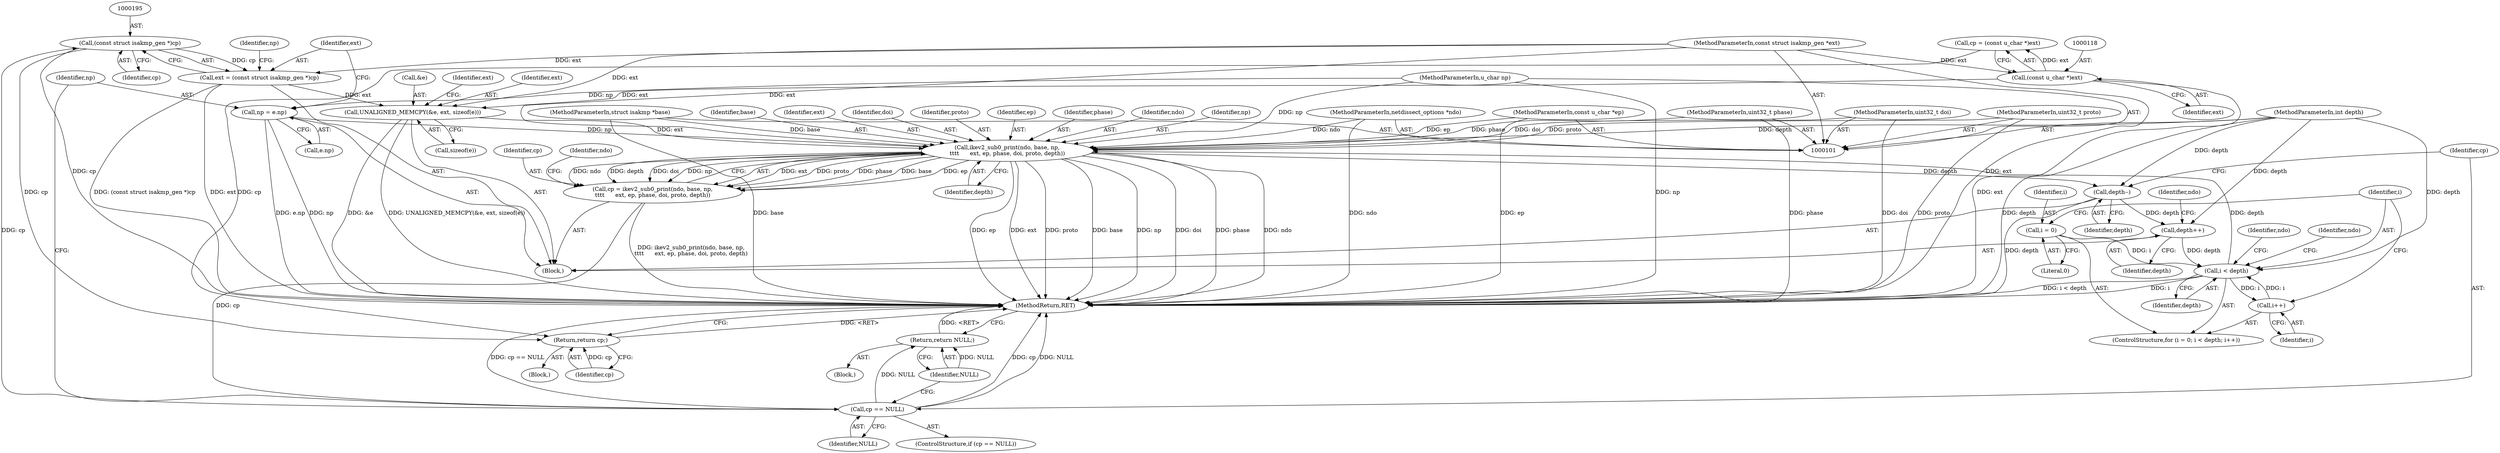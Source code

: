 digraph "0_tcpdump_8dca25d26c7ca2caf6138267f6f17111212c156e_12@pointer" {
"1000194" [label="(Call,(const struct isakmp_gen *)cp)"];
"1000181" [label="(Call,cp == NULL)"];
"1000162" [label="(Call,cp = ikev2_sub0_print(ndo, base, np,\n\t\t\t\t      ext, ep, phase, doi, proto, depth))"];
"1000164" [label="(Call,ikev2_sub0_print(ndo, base, np,\n\t\t\t\t      ext, ep, phase, doi, proto, depth))"];
"1000102" [label="(MethodParameterIn,netdissect_options *ndo)"];
"1000103" [label="(MethodParameterIn,struct isakmp *base)"];
"1000187" [label="(Call,np = e.np)"];
"1000104" [label="(MethodParameterIn,u_char np)"];
"1000126" [label="(Call,UNALIGNED_MEMCPY(&e, ext, sizeof(e)))"];
"1000192" [label="(Call,ext = (const struct isakmp_gen *)cp)"];
"1000194" [label="(Call,(const struct isakmp_gen *)cp)"];
"1000105" [label="(MethodParameterIn,const struct isakmp_gen *ext)"];
"1000117" [label="(Call,(const u_char *)ext)"];
"1000106" [label="(MethodParameterIn,const u_char *ep)"];
"1000107" [label="(MethodParameterIn,uint32_t phase)"];
"1000108" [label="(MethodParameterIn,uint32_t doi)"];
"1000109" [label="(MethodParameterIn,uint32_t proto)"];
"1000149" [label="(Call,i < depth)"];
"1000152" [label="(Call,i++)"];
"1000146" [label="(Call,i = 0)"];
"1000139" [label="(Call,depth++)"];
"1000178" [label="(Call,depth--)"];
"1000110" [label="(MethodParameterIn,int depth)"];
"1000185" [label="(Return,return NULL;)"];
"1000197" [label="(Return,return cp;)"];
"1000188" [label="(Identifier,np)"];
"1000187" [label="(Call,np = e.np)"];
"1000145" [label="(ControlStructure,for (i = 0; i < depth; i++))"];
"1000149" [label="(Call,i < depth)"];
"1000166" [label="(Identifier,base)"];
"1000117" [label="(Call,(const u_char *)ext)"];
"1000146" [label="(Call,i = 0)"];
"1000121" [label="(Identifier,np)"];
"1000162" [label="(Call,cp = ikev2_sub0_print(ndo, base, np,\n\t\t\t\t      ext, ep, phase, doi, proto, depth))"];
"1000181" [label="(Call,cp == NULL)"];
"1000130" [label="(Call,sizeof(e))"];
"1000111" [label="(Block,)"];
"1000140" [label="(Identifier,depth)"];
"1000148" [label="(Literal,0)"];
"1000122" [label="(Block,)"];
"1000168" [label="(Identifier,ext)"];
"1000153" [label="(Identifier,i)"];
"1000150" [label="(Identifier,i)"];
"1000107" [label="(MethodParameterIn,uint32_t phase)"];
"1000127" [label="(Call,&e)"];
"1000163" [label="(Identifier,cp)"];
"1000151" [label="(Identifier,depth)"];
"1000173" [label="(Identifier,depth)"];
"1000105" [label="(MethodParameterIn,const struct isakmp_gen *ext)"];
"1000108" [label="(MethodParameterIn,uint32_t doi)"];
"1000171" [label="(Identifier,doi)"];
"1000179" [label="(Identifier,depth)"];
"1000172" [label="(Identifier,proto)"];
"1000126" [label="(Call,UNALIGNED_MEMCPY(&e, ext, sizeof(e)))"];
"1000189" [label="(Call,e.np)"];
"1000192" [label="(Call,ext = (const struct isakmp_gen *)cp)"];
"1000160" [label="(Identifier,ndo)"];
"1000182" [label="(Identifier,cp)"];
"1000196" [label="(Identifier,cp)"];
"1000183" [label="(Identifier,NULL)"];
"1000115" [label="(Call,cp = (const u_char *)ext)"];
"1000194" [label="(Call,(const struct isakmp_gen *)cp)"];
"1000169" [label="(Identifier,ep)"];
"1000170" [label="(Identifier,phase)"];
"1000106" [label="(MethodParameterIn,const u_char *ep)"];
"1000193" [label="(Identifier,ext)"];
"1000139" [label="(Call,depth++)"];
"1000184" [label="(Block,)"];
"1000119" [label="(Identifier,ext)"];
"1000209" [label="(MethodReturn,RET)"];
"1000143" [label="(Identifier,ndo)"];
"1000176" [label="(Identifier,ndo)"];
"1000165" [label="(Identifier,ndo)"];
"1000103" [label="(MethodParameterIn,struct isakmp *base)"];
"1000186" [label="(Identifier,NULL)"];
"1000109" [label="(MethodParameterIn,uint32_t proto)"];
"1000167" [label="(Identifier,np)"];
"1000178" [label="(Call,depth--)"];
"1000180" [label="(ControlStructure,if (cp == NULL))"];
"1000164" [label="(Call,ikev2_sub0_print(ndo, base, np,\n\t\t\t\t      ext, ep, phase, doi, proto, depth))"];
"1000185" [label="(Return,return NULL;)"];
"1000102" [label="(MethodParameterIn,netdissect_options *ndo)"];
"1000104" [label="(MethodParameterIn,u_char np)"];
"1000134" [label="(Identifier,ext)"];
"1000152" [label="(Call,i++)"];
"1000156" [label="(Identifier,ndo)"];
"1000198" [label="(Identifier,cp)"];
"1000147" [label="(Identifier,i)"];
"1000197" [label="(Return,return cp;)"];
"1000129" [label="(Identifier,ext)"];
"1000110" [label="(MethodParameterIn,int depth)"];
"1000194" -> "1000192"  [label="AST: "];
"1000194" -> "1000196"  [label="CFG: "];
"1000195" -> "1000194"  [label="AST: "];
"1000196" -> "1000194"  [label="AST: "];
"1000192" -> "1000194"  [label="CFG: "];
"1000194" -> "1000209"  [label="DDG: cp"];
"1000194" -> "1000192"  [label="DDG: cp"];
"1000181" -> "1000194"  [label="DDG: cp"];
"1000194" -> "1000197"  [label="DDG: cp"];
"1000181" -> "1000180"  [label="AST: "];
"1000181" -> "1000183"  [label="CFG: "];
"1000182" -> "1000181"  [label="AST: "];
"1000183" -> "1000181"  [label="AST: "];
"1000186" -> "1000181"  [label="CFG: "];
"1000188" -> "1000181"  [label="CFG: "];
"1000181" -> "1000209"  [label="DDG: cp == NULL"];
"1000181" -> "1000209"  [label="DDG: cp"];
"1000181" -> "1000209"  [label="DDG: NULL"];
"1000162" -> "1000181"  [label="DDG: cp"];
"1000181" -> "1000185"  [label="DDG: NULL"];
"1000162" -> "1000122"  [label="AST: "];
"1000162" -> "1000164"  [label="CFG: "];
"1000163" -> "1000162"  [label="AST: "];
"1000164" -> "1000162"  [label="AST: "];
"1000176" -> "1000162"  [label="CFG: "];
"1000162" -> "1000209"  [label="DDG: ikev2_sub0_print(ndo, base, np,\n\t\t\t\t      ext, ep, phase, doi, proto, depth)"];
"1000164" -> "1000162"  [label="DDG: ext"];
"1000164" -> "1000162"  [label="DDG: proto"];
"1000164" -> "1000162"  [label="DDG: phase"];
"1000164" -> "1000162"  [label="DDG: base"];
"1000164" -> "1000162"  [label="DDG: ep"];
"1000164" -> "1000162"  [label="DDG: ndo"];
"1000164" -> "1000162"  [label="DDG: depth"];
"1000164" -> "1000162"  [label="DDG: doi"];
"1000164" -> "1000162"  [label="DDG: np"];
"1000164" -> "1000173"  [label="CFG: "];
"1000165" -> "1000164"  [label="AST: "];
"1000166" -> "1000164"  [label="AST: "];
"1000167" -> "1000164"  [label="AST: "];
"1000168" -> "1000164"  [label="AST: "];
"1000169" -> "1000164"  [label="AST: "];
"1000170" -> "1000164"  [label="AST: "];
"1000171" -> "1000164"  [label="AST: "];
"1000172" -> "1000164"  [label="AST: "];
"1000173" -> "1000164"  [label="AST: "];
"1000164" -> "1000209"  [label="DDG: ep"];
"1000164" -> "1000209"  [label="DDG: ext"];
"1000164" -> "1000209"  [label="DDG: proto"];
"1000164" -> "1000209"  [label="DDG: base"];
"1000164" -> "1000209"  [label="DDG: np"];
"1000164" -> "1000209"  [label="DDG: doi"];
"1000164" -> "1000209"  [label="DDG: phase"];
"1000164" -> "1000209"  [label="DDG: ndo"];
"1000102" -> "1000164"  [label="DDG: ndo"];
"1000103" -> "1000164"  [label="DDG: base"];
"1000187" -> "1000164"  [label="DDG: np"];
"1000104" -> "1000164"  [label="DDG: np"];
"1000126" -> "1000164"  [label="DDG: ext"];
"1000105" -> "1000164"  [label="DDG: ext"];
"1000106" -> "1000164"  [label="DDG: ep"];
"1000107" -> "1000164"  [label="DDG: phase"];
"1000108" -> "1000164"  [label="DDG: doi"];
"1000109" -> "1000164"  [label="DDG: proto"];
"1000149" -> "1000164"  [label="DDG: depth"];
"1000110" -> "1000164"  [label="DDG: depth"];
"1000164" -> "1000178"  [label="DDG: depth"];
"1000102" -> "1000101"  [label="AST: "];
"1000102" -> "1000209"  [label="DDG: ndo"];
"1000103" -> "1000101"  [label="AST: "];
"1000103" -> "1000209"  [label="DDG: base"];
"1000187" -> "1000122"  [label="AST: "];
"1000187" -> "1000189"  [label="CFG: "];
"1000188" -> "1000187"  [label="AST: "];
"1000189" -> "1000187"  [label="AST: "];
"1000193" -> "1000187"  [label="CFG: "];
"1000187" -> "1000209"  [label="DDG: e.np"];
"1000187" -> "1000209"  [label="DDG: np"];
"1000104" -> "1000187"  [label="DDG: np"];
"1000104" -> "1000101"  [label="AST: "];
"1000104" -> "1000209"  [label="DDG: np"];
"1000126" -> "1000122"  [label="AST: "];
"1000126" -> "1000130"  [label="CFG: "];
"1000127" -> "1000126"  [label="AST: "];
"1000129" -> "1000126"  [label="AST: "];
"1000130" -> "1000126"  [label="AST: "];
"1000134" -> "1000126"  [label="CFG: "];
"1000126" -> "1000209"  [label="DDG: &e"];
"1000126" -> "1000209"  [label="DDG: UNALIGNED_MEMCPY(&e, ext, sizeof(e))"];
"1000192" -> "1000126"  [label="DDG: ext"];
"1000117" -> "1000126"  [label="DDG: ext"];
"1000105" -> "1000126"  [label="DDG: ext"];
"1000192" -> "1000122"  [label="AST: "];
"1000193" -> "1000192"  [label="AST: "];
"1000121" -> "1000192"  [label="CFG: "];
"1000192" -> "1000209"  [label="DDG: (const struct isakmp_gen *)cp"];
"1000192" -> "1000209"  [label="DDG: ext"];
"1000105" -> "1000192"  [label="DDG: ext"];
"1000105" -> "1000101"  [label="AST: "];
"1000105" -> "1000209"  [label="DDG: ext"];
"1000105" -> "1000117"  [label="DDG: ext"];
"1000117" -> "1000115"  [label="AST: "];
"1000117" -> "1000119"  [label="CFG: "];
"1000118" -> "1000117"  [label="AST: "];
"1000119" -> "1000117"  [label="AST: "];
"1000115" -> "1000117"  [label="CFG: "];
"1000117" -> "1000209"  [label="DDG: ext"];
"1000117" -> "1000115"  [label="DDG: ext"];
"1000106" -> "1000101"  [label="AST: "];
"1000106" -> "1000209"  [label="DDG: ep"];
"1000107" -> "1000101"  [label="AST: "];
"1000107" -> "1000209"  [label="DDG: phase"];
"1000108" -> "1000101"  [label="AST: "];
"1000108" -> "1000209"  [label="DDG: doi"];
"1000109" -> "1000101"  [label="AST: "];
"1000109" -> "1000209"  [label="DDG: proto"];
"1000149" -> "1000145"  [label="AST: "];
"1000149" -> "1000151"  [label="CFG: "];
"1000150" -> "1000149"  [label="AST: "];
"1000151" -> "1000149"  [label="AST: "];
"1000156" -> "1000149"  [label="CFG: "];
"1000160" -> "1000149"  [label="CFG: "];
"1000149" -> "1000209"  [label="DDG: i < depth"];
"1000149" -> "1000209"  [label="DDG: i"];
"1000152" -> "1000149"  [label="DDG: i"];
"1000146" -> "1000149"  [label="DDG: i"];
"1000139" -> "1000149"  [label="DDG: depth"];
"1000110" -> "1000149"  [label="DDG: depth"];
"1000149" -> "1000152"  [label="DDG: i"];
"1000152" -> "1000145"  [label="AST: "];
"1000152" -> "1000153"  [label="CFG: "];
"1000153" -> "1000152"  [label="AST: "];
"1000150" -> "1000152"  [label="CFG: "];
"1000146" -> "1000145"  [label="AST: "];
"1000146" -> "1000148"  [label="CFG: "];
"1000147" -> "1000146"  [label="AST: "];
"1000148" -> "1000146"  [label="AST: "];
"1000150" -> "1000146"  [label="CFG: "];
"1000139" -> "1000122"  [label="AST: "];
"1000139" -> "1000140"  [label="CFG: "];
"1000140" -> "1000139"  [label="AST: "];
"1000143" -> "1000139"  [label="CFG: "];
"1000178" -> "1000139"  [label="DDG: depth"];
"1000110" -> "1000139"  [label="DDG: depth"];
"1000178" -> "1000122"  [label="AST: "];
"1000178" -> "1000179"  [label="CFG: "];
"1000179" -> "1000178"  [label="AST: "];
"1000182" -> "1000178"  [label="CFG: "];
"1000178" -> "1000209"  [label="DDG: depth"];
"1000110" -> "1000178"  [label="DDG: depth"];
"1000110" -> "1000101"  [label="AST: "];
"1000110" -> "1000209"  [label="DDG: depth"];
"1000185" -> "1000184"  [label="AST: "];
"1000185" -> "1000186"  [label="CFG: "];
"1000186" -> "1000185"  [label="AST: "];
"1000209" -> "1000185"  [label="CFG: "];
"1000185" -> "1000209"  [label="DDG: <RET>"];
"1000186" -> "1000185"  [label="DDG: NULL"];
"1000197" -> "1000111"  [label="AST: "];
"1000197" -> "1000198"  [label="CFG: "];
"1000198" -> "1000197"  [label="AST: "];
"1000209" -> "1000197"  [label="CFG: "];
"1000197" -> "1000209"  [label="DDG: <RET>"];
"1000198" -> "1000197"  [label="DDG: cp"];
"1000115" -> "1000197"  [label="DDG: cp"];
}
